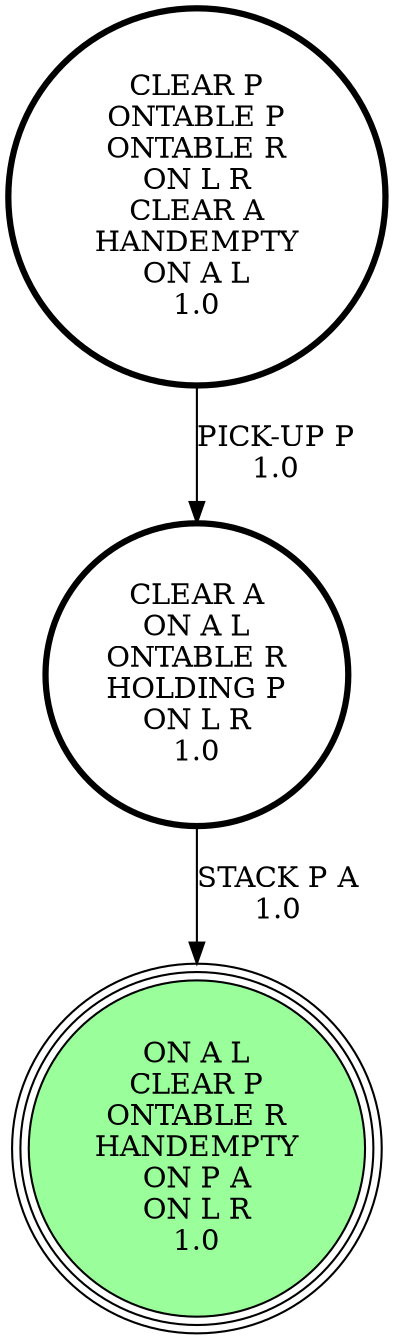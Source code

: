 digraph {
"CLEAR P\nONTABLE P\nONTABLE R\nON L R\nCLEAR A\nHANDEMPTY\nON A L\n1.0\n" -> "CLEAR A\nON A L\nONTABLE R\nHOLDING P\nON L R\n1.0\n"[label="PICK-UP P\n1.0\n"];
"CLEAR A\nON A L\nONTABLE R\nHOLDING P\nON L R\n1.0\n" -> "ON A L\nCLEAR P\nONTABLE R\nHANDEMPTY\nON P A\nON L R\n1.0\n"[label="STACK P A\n1.0\n"];
"ON A L\nCLEAR P\nONTABLE R\nHANDEMPTY\nON P A\nON L R\n1.0\n" [shape=circle, style=filled, fillcolor=palegreen1, peripheries=3];
"ON A L\nCLEAR P\nONTABLE R\nHANDEMPTY\nON P A\nON L R\n1.0\n" [shape=circle, style=filled, fillcolor=palegreen1, peripheries=3];
"CLEAR P\nONTABLE P\nONTABLE R\nON L R\nCLEAR A\nHANDEMPTY\nON A L\n1.0\n" [shape=circle, penwidth=3];
"CLEAR A\nON A L\nONTABLE R\nHOLDING P\nON L R\n1.0\n" [shape=circle, penwidth=3];
}
